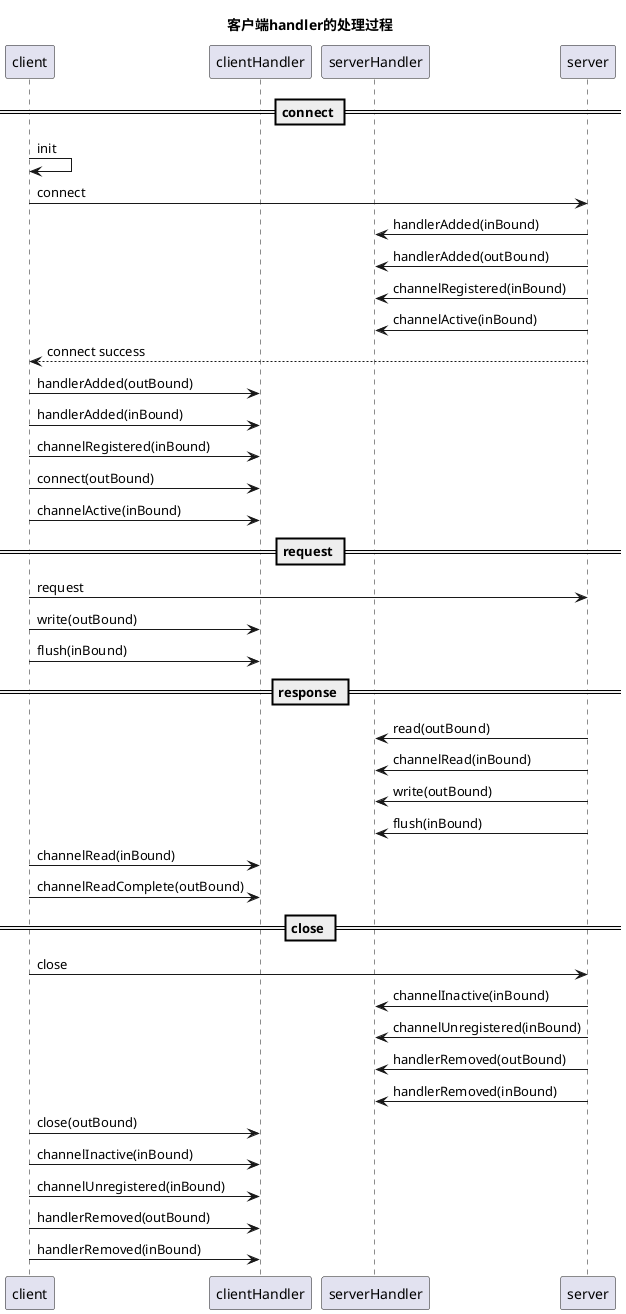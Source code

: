 @startuml
title 客户端handler的处理过程
participant client
participant clientHandler
participant serverHandler
participant server


== connect ==
client -> client: init
client -> server: connect
server -> serverHandler: handlerAdded(inBound)
server -> serverHandler: handlerAdded(outBound)
server -> serverHandler: channelRegistered(inBound)
server -> serverHandler: channelActive(inBound)
client <-- server: connect success
client -> clientHandler: handlerAdded(outBound)
client -> clientHandler: handlerAdded(inBound)
client -> clientHandler: channelRegistered(inBound)
client -> clientHandler: connect(outBound)
client -> clientHandler: channelActive(inBound)

== request ==
client -> server: request
client -> clientHandler: write(outBound)
client -> clientHandler: flush(inBound)

== response ==
server -> serverHandler:read(outBound)
server -> serverHandler:channelRead(inBound)
server -> serverHandler:write(outBound)
server -> serverHandler:flush(inBound)
client -> clientHandler: channelRead(inBound)
client -> clientHandler: channelReadComplete(outBound)


== close ==

client -> server: close
server -> serverHandler: channelInactive(inBound)
server -> serverHandler: channelUnregistered(inBound)
server -> serverHandler: handlerRemoved(outBound)
server -> serverHandler: handlerRemoved(inBound)
client -> clientHandler: close(outBound)
client -> clientHandler: channelInactive(inBound)
client -> clientHandler: channelUnregistered(inBound)
client -> clientHandler: handlerRemoved(outBound)
client -> clientHandler: handlerRemoved(inBound)
@enduml